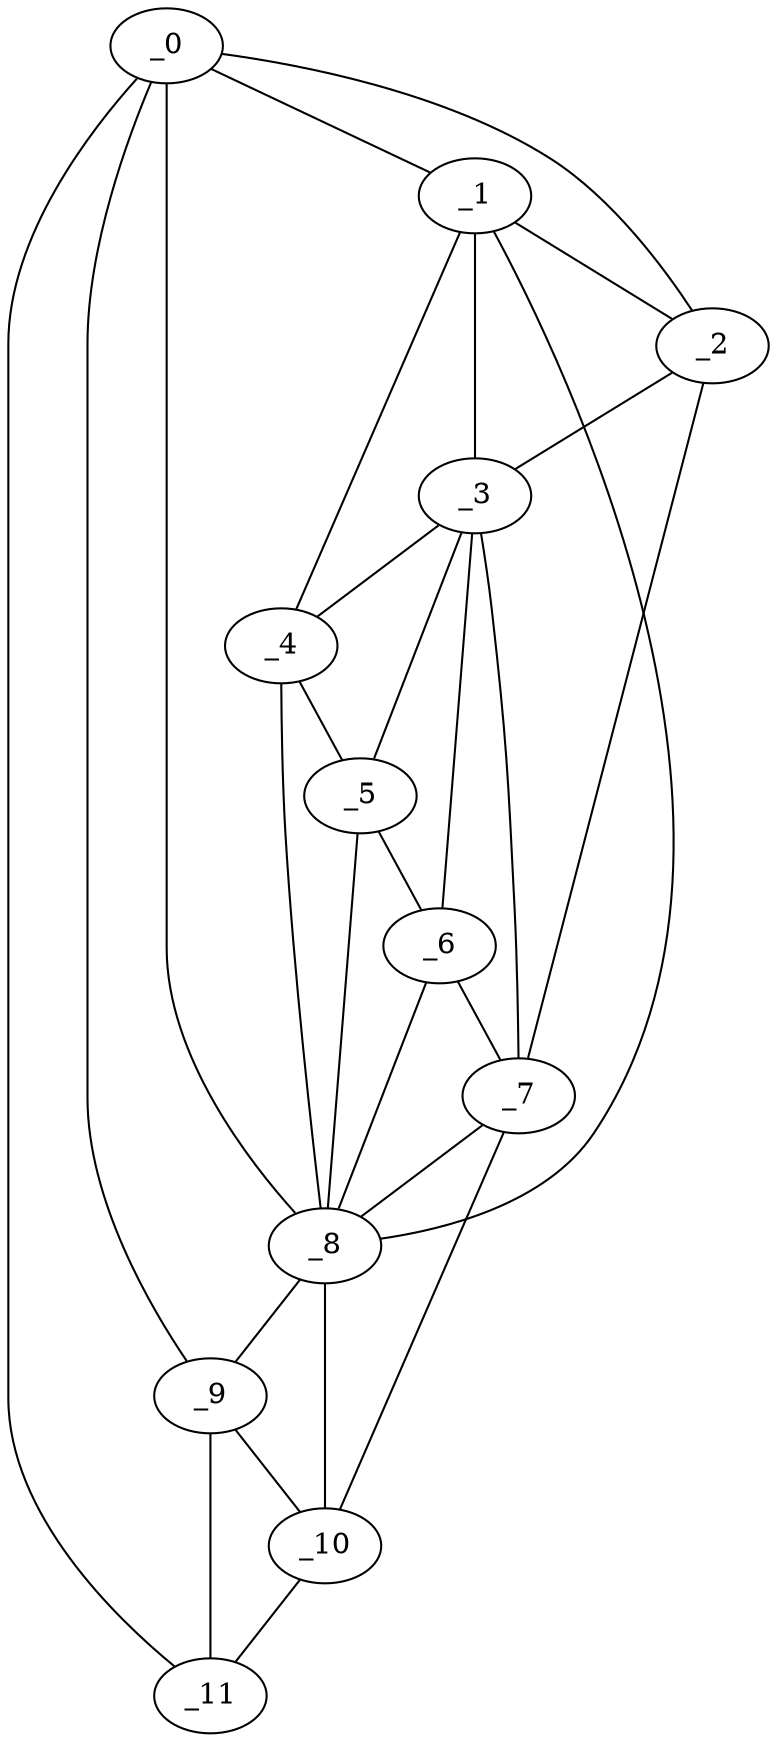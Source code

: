 graph "obj71__225.gxl" {
	_0	 [x=19,
		y=16];
	_1	 [x=51,
		y=91];
	_0 -- _1	 [valence=1];
	_2	 [x=51,
		y=119];
	_0 -- _2	 [valence=1];
	_8	 [x=108,
		y=36];
	_0 -- _8	 [valence=1];
	_9	 [x=109,
		y=24];
	_0 -- _9	 [valence=2];
	_11	 [x=111,
		y=16];
	_0 -- _11	 [valence=1];
	_1 -- _2	 [valence=2];
	_3	 [x=56,
		y=105];
	_1 -- _3	 [valence=2];
	_4	 [x=87,
		y=89];
	_1 -- _4	 [valence=2];
	_1 -- _8	 [valence=2];
	_2 -- _3	 [valence=2];
	_7	 [x=87,
		y=117];
	_2 -- _7	 [valence=1];
	_3 -- _4	 [valence=2];
	_5	 [x=87,
		y=102];
	_3 -- _5	 [valence=1];
	_6	 [x=87,
		y=112];
	_3 -- _6	 [valence=1];
	_3 -- _7	 [valence=2];
	_4 -- _5	 [valence=2];
	_4 -- _8	 [valence=2];
	_5 -- _6	 [valence=2];
	_5 -- _8	 [valence=1];
	_6 -- _7	 [valence=2];
	_6 -- _8	 [valence=1];
	_7 -- _8	 [valence=2];
	_10	 [x=110,
		y=30];
	_7 -- _10	 [valence=1];
	_8 -- _9	 [valence=2];
	_8 -- _10	 [valence=1];
	_9 -- _10	 [valence=2];
	_9 -- _11	 [valence=2];
	_10 -- _11	 [valence=1];
}
